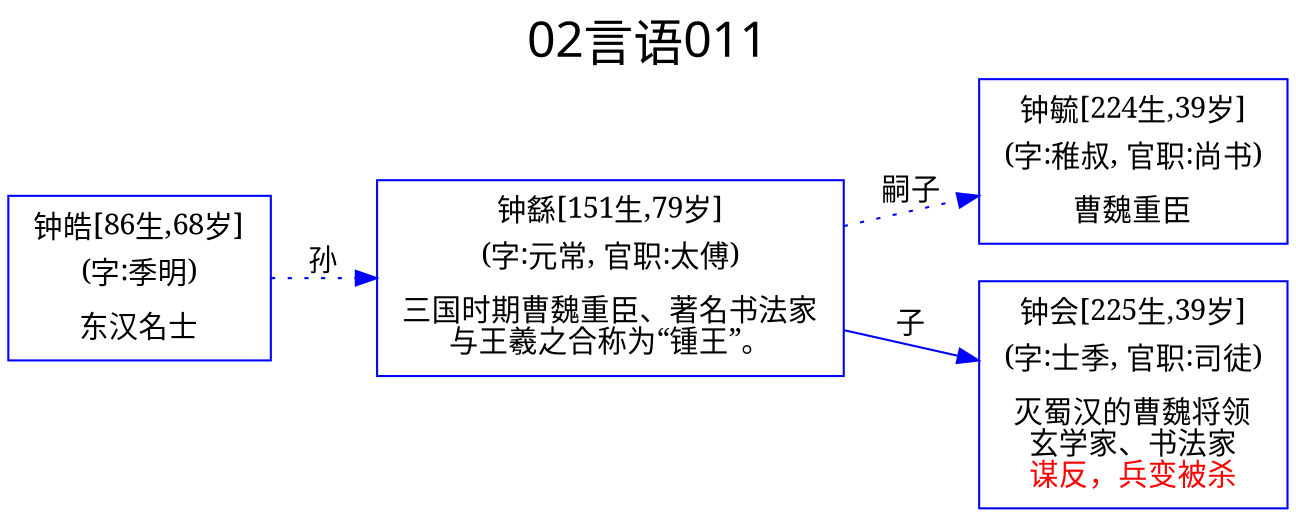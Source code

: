 
digraph
{
	rankdir = "LR";
	ranksep = 0.5;
	label = "02言语011";
	labelloc = "t";
	fontsize = "24";
	fontname = "SimHei";

	graph [style="filled", color="lightgrey"];
	node [fontname="SimSun"];
	edge [fontname="SimSun"];

	钟皓 [shape="box", color="blue", label=<<table border="0" cellborder="0"><tr><td>钟皓[86生,68岁]</td></tr><tr><td>(字:季明)</td></tr><tr><td></td></tr><tr><td>东汉名士<br/></td></tr></table>>];
	钟毓 [shape="box", color="blue", label=<<table border="0" cellborder="0"><tr><td>钟毓[224生,39岁]</td></tr><tr><td>(字:稚叔, 官职:尚书)</td></tr><tr><td></td></tr><tr><td>曹魏重臣<br/></td></tr></table>>];
	钟会 [shape="box", color="blue", label=<<table border="0" cellborder="0"><tr><td>钟会[225生,39岁]</td></tr><tr><td>(字:士季, 官职:司徒)</td></tr><tr><td></td></tr><tr><td>灭蜀汉的曹魏将领<br/>玄学家、书法家<br/><font color = 'red'>谋反，兵变被杀<br/></font></td></tr></table>>];
	钟繇 [shape="box", color="blue", label=<<table border="0" cellborder="0"><tr><td>钟繇[151生,79岁]</td></tr><tr><td>(字:元常, 官职:太傅)</td></tr><tr><td></td></tr><tr><td>三国时期曹魏重臣、著名书法家<br/>与王羲之合称为“锺王”。<br/></td></tr></table>>];

	钟皓 -> 钟繇 [label="孙", style=dotted, color="blue"];
	钟繇 -> 钟毓 [label="嗣子", style=dotted, color="blue"];
	钟繇 -> 钟会 [label="子", style=solid, color="blue"];


}
